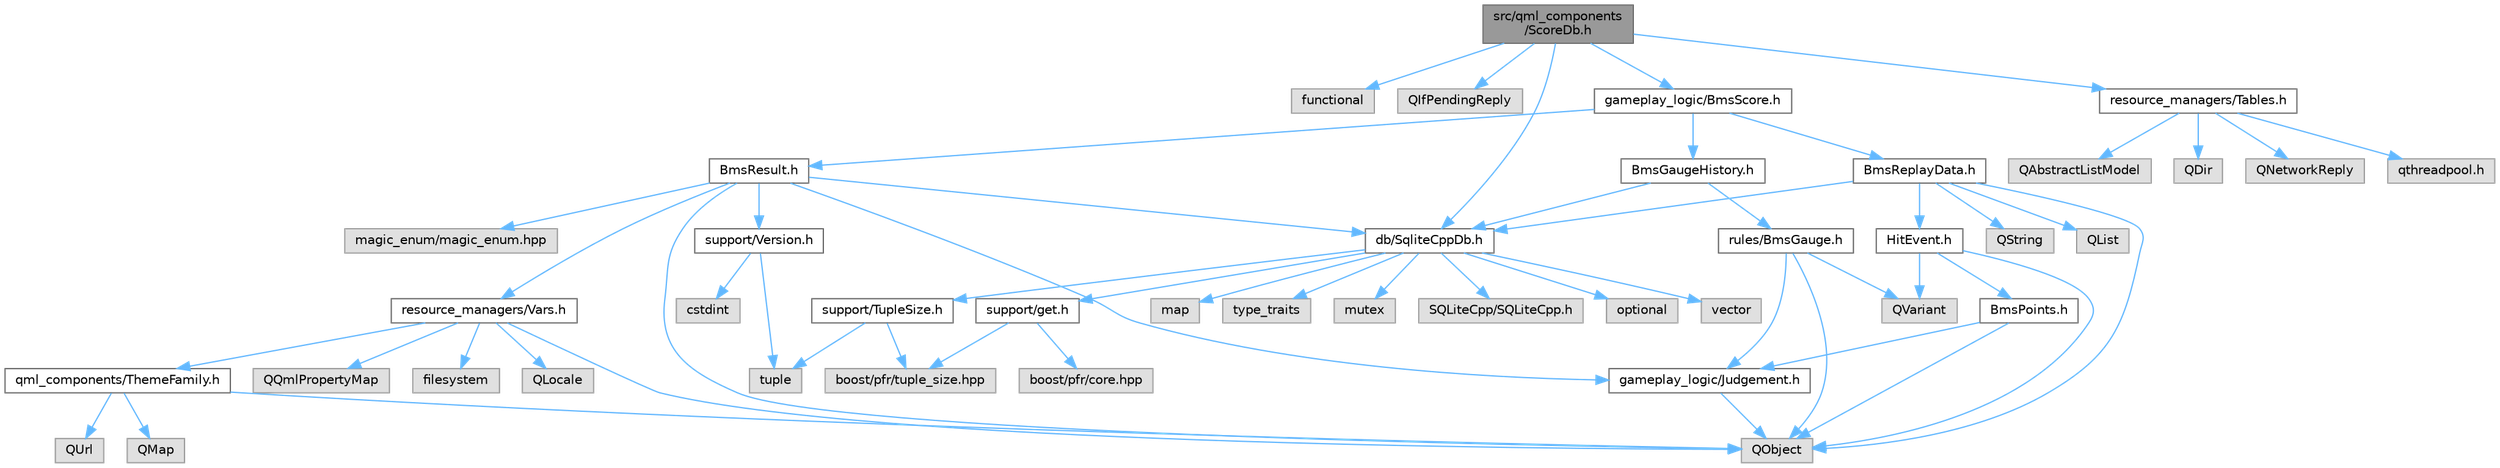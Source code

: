 digraph "src/qml_components/ScoreDb.h"
{
 // LATEX_PDF_SIZE
  bgcolor="transparent";
  edge [fontname=Helvetica,fontsize=10,labelfontname=Helvetica,labelfontsize=10];
  node [fontname=Helvetica,fontsize=10,shape=box,height=0.2,width=0.4];
  Node1 [id="Node000001",label="src/qml_components\l/ScoreDb.h",height=0.2,width=0.4,color="gray40", fillcolor="grey60", style="filled", fontcolor="black",tooltip=" "];
  Node1 -> Node2 [id="edge1_Node000001_Node000002",color="steelblue1",style="solid",tooltip=" "];
  Node2 [id="Node000002",label="functional",height=0.2,width=0.4,color="grey60", fillcolor="#E0E0E0", style="filled",tooltip=" "];
  Node1 -> Node3 [id="edge2_Node000001_Node000003",color="steelblue1",style="solid",tooltip=" "];
  Node3 [id="Node000003",label="QIfPendingReply",height=0.2,width=0.4,color="grey60", fillcolor="#E0E0E0", style="filled",tooltip=" "];
  Node1 -> Node4 [id="edge3_Node000001_Node000004",color="steelblue1",style="solid",tooltip=" "];
  Node4 [id="Node000004",label="db/SqliteCppDb.h",height=0.2,width=0.4,color="grey40", fillcolor="white", style="filled",URL="$SqliteCppDb_8h.html",tooltip=" "];
  Node4 -> Node5 [id="edge4_Node000004_Node000005",color="steelblue1",style="solid",tooltip=" "];
  Node5 [id="Node000005",label="SQLiteCpp/SQLiteCpp.h",height=0.2,width=0.4,color="grey60", fillcolor="#E0E0E0", style="filled",tooltip=" "];
  Node4 -> Node6 [id="edge5_Node000004_Node000006",color="steelblue1",style="solid",tooltip=" "];
  Node6 [id="Node000006",label="optional",height=0.2,width=0.4,color="grey60", fillcolor="#E0E0E0", style="filled",tooltip=" "];
  Node4 -> Node7 [id="edge6_Node000004_Node000007",color="steelblue1",style="solid",tooltip=" "];
  Node7 [id="Node000007",label="vector",height=0.2,width=0.4,color="grey60", fillcolor="#E0E0E0", style="filled",tooltip=" "];
  Node4 -> Node8 [id="edge7_Node000004_Node000008",color="steelblue1",style="solid",tooltip=" "];
  Node8 [id="Node000008",label="map",height=0.2,width=0.4,color="grey60", fillcolor="#E0E0E0", style="filled",tooltip=" "];
  Node4 -> Node9 [id="edge8_Node000004_Node000009",color="steelblue1",style="solid",tooltip=" "];
  Node9 [id="Node000009",label="type_traits",height=0.2,width=0.4,color="grey60", fillcolor="#E0E0E0", style="filled",tooltip=" "];
  Node4 -> Node10 [id="edge9_Node000004_Node000010",color="steelblue1",style="solid",tooltip=" "];
  Node10 [id="Node000010",label="mutex",height=0.2,width=0.4,color="grey60", fillcolor="#E0E0E0", style="filled",tooltip=" "];
  Node4 -> Node11 [id="edge10_Node000004_Node000011",color="steelblue1",style="solid",tooltip=" "];
  Node11 [id="Node000011",label="support/get.h",height=0.2,width=0.4,color="grey40", fillcolor="white", style="filled",URL="$get_8h.html",tooltip=" "];
  Node11 -> Node12 [id="edge11_Node000011_Node000012",color="steelblue1",style="solid",tooltip=" "];
  Node12 [id="Node000012",label="boost/pfr/tuple_size.hpp",height=0.2,width=0.4,color="grey60", fillcolor="#E0E0E0", style="filled",tooltip=" "];
  Node11 -> Node13 [id="edge12_Node000011_Node000013",color="steelblue1",style="solid",tooltip=" "];
  Node13 [id="Node000013",label="boost/pfr/core.hpp",height=0.2,width=0.4,color="grey60", fillcolor="#E0E0E0", style="filled",tooltip=" "];
  Node4 -> Node14 [id="edge13_Node000004_Node000014",color="steelblue1",style="solid",tooltip=" "];
  Node14 [id="Node000014",label="support/TupleSize.h",height=0.2,width=0.4,color="grey40", fillcolor="white", style="filled",URL="$TupleSize_8h.html",tooltip=" "];
  Node14 -> Node12 [id="edge14_Node000014_Node000012",color="steelblue1",style="solid",tooltip=" "];
  Node14 -> Node15 [id="edge15_Node000014_Node000015",color="steelblue1",style="solid",tooltip=" "];
  Node15 [id="Node000015",label="tuple",height=0.2,width=0.4,color="grey60", fillcolor="#E0E0E0", style="filled",tooltip=" "];
  Node1 -> Node16 [id="edge16_Node000001_Node000016",color="steelblue1",style="solid",tooltip=" "];
  Node16 [id="Node000016",label="gameplay_logic/BmsScore.h",height=0.2,width=0.4,color="grey40", fillcolor="white", style="filled",URL="$BmsScore_8h.html",tooltip=" "];
  Node16 -> Node17 [id="edge17_Node000016_Node000017",color="steelblue1",style="solid",tooltip=" "];
  Node17 [id="Node000017",label="BmsGaugeHistory.h",height=0.2,width=0.4,color="grey40", fillcolor="white", style="filled",URL="$BmsGaugeHistory_8h.html",tooltip=" "];
  Node17 -> Node4 [id="edge18_Node000017_Node000004",color="steelblue1",style="solid",tooltip=" "];
  Node17 -> Node18 [id="edge19_Node000017_Node000018",color="steelblue1",style="solid",tooltip=" "];
  Node18 [id="Node000018",label="rules/BmsGauge.h",height=0.2,width=0.4,color="grey40", fillcolor="white", style="filled",URL="$BmsGauge_8h.html",tooltip=" "];
  Node18 -> Node19 [id="edge20_Node000018_Node000019",color="steelblue1",style="solid",tooltip=" "];
  Node19 [id="Node000019",label="gameplay_logic/Judgement.h",height=0.2,width=0.4,color="grey40", fillcolor="white", style="filled",URL="$Judgement_8h.html",tooltip=" "];
  Node19 -> Node20 [id="edge21_Node000019_Node000020",color="steelblue1",style="solid",tooltip=" "];
  Node20 [id="Node000020",label="QObject",height=0.2,width=0.4,color="grey60", fillcolor="#E0E0E0", style="filled",tooltip=" "];
  Node18 -> Node20 [id="edge22_Node000018_Node000020",color="steelblue1",style="solid",tooltip=" "];
  Node18 -> Node21 [id="edge23_Node000018_Node000021",color="steelblue1",style="solid",tooltip=" "];
  Node21 [id="Node000021",label="QVariant",height=0.2,width=0.4,color="grey60", fillcolor="#E0E0E0", style="filled",tooltip=" "];
  Node16 -> Node22 [id="edge24_Node000016_Node000022",color="steelblue1",style="solid",tooltip=" "];
  Node22 [id="Node000022",label="BmsResult.h",height=0.2,width=0.4,color="grey40", fillcolor="white", style="filled",URL="$BmsResult_8h.html",tooltip=" "];
  Node22 -> Node23 [id="edge25_Node000022_Node000023",color="steelblue1",style="solid",tooltip=" "];
  Node23 [id="Node000023",label="magic_enum/magic_enum.hpp",height=0.2,width=0.4,color="grey60", fillcolor="#E0E0E0", style="filled",tooltip=" "];
  Node22 -> Node19 [id="edge26_Node000022_Node000019",color="steelblue1",style="solid",tooltip=" "];
  Node22 -> Node4 [id="edge27_Node000022_Node000004",color="steelblue1",style="solid",tooltip=" "];
  Node22 -> Node24 [id="edge28_Node000022_Node000024",color="steelblue1",style="solid",tooltip=" "];
  Node24 [id="Node000024",label="resource_managers/Vars.h",height=0.2,width=0.4,color="grey40", fillcolor="white", style="filled",URL="$Vars_8h.html",tooltip=" "];
  Node24 -> Node25 [id="edge29_Node000024_Node000025",color="steelblue1",style="solid",tooltip=" "];
  Node25 [id="Node000025",label="qml_components/ThemeFamily.h",height=0.2,width=0.4,color="grey40", fillcolor="white", style="filled",URL="$ThemeFamily_8h.html",tooltip=" "];
  Node25 -> Node20 [id="edge30_Node000025_Node000020",color="steelblue1",style="solid",tooltip=" "];
  Node25 -> Node26 [id="edge31_Node000025_Node000026",color="steelblue1",style="solid",tooltip=" "];
  Node26 [id="Node000026",label="QMap",height=0.2,width=0.4,color="grey60", fillcolor="#E0E0E0", style="filled",tooltip=" "];
  Node25 -> Node27 [id="edge32_Node000025_Node000027",color="steelblue1",style="solid",tooltip=" "];
  Node27 [id="Node000027",label="QUrl",height=0.2,width=0.4,color="grey60", fillcolor="#E0E0E0", style="filled",tooltip=" "];
  Node24 -> Node20 [id="edge33_Node000024_Node000020",color="steelblue1",style="solid",tooltip=" "];
  Node24 -> Node28 [id="edge34_Node000024_Node000028",color="steelblue1",style="solid",tooltip=" "];
  Node28 [id="Node000028",label="QQmlPropertyMap",height=0.2,width=0.4,color="grey60", fillcolor="#E0E0E0", style="filled",tooltip=" "];
  Node24 -> Node29 [id="edge35_Node000024_Node000029",color="steelblue1",style="solid",tooltip=" "];
  Node29 [id="Node000029",label="filesystem",height=0.2,width=0.4,color="grey60", fillcolor="#E0E0E0", style="filled",tooltip=" "];
  Node24 -> Node30 [id="edge36_Node000024_Node000030",color="steelblue1",style="solid",tooltip=" "];
  Node30 [id="Node000030",label="QLocale",height=0.2,width=0.4,color="grey60", fillcolor="#E0E0E0", style="filled",tooltip=" "];
  Node22 -> Node31 [id="edge37_Node000022_Node000031",color="steelblue1",style="solid",tooltip=" "];
  Node31 [id="Node000031",label="support/Version.h",height=0.2,width=0.4,color="grey40", fillcolor="white", style="filled",URL="$Version_8h.html",tooltip=" "];
  Node31 -> Node32 [id="edge38_Node000031_Node000032",color="steelblue1",style="solid",tooltip=" "];
  Node32 [id="Node000032",label="cstdint",height=0.2,width=0.4,color="grey60", fillcolor="#E0E0E0", style="filled",tooltip=" "];
  Node31 -> Node15 [id="edge39_Node000031_Node000015",color="steelblue1",style="solid",tooltip=" "];
  Node22 -> Node20 [id="edge40_Node000022_Node000020",color="steelblue1",style="solid",tooltip=" "];
  Node16 -> Node33 [id="edge41_Node000016_Node000033",color="steelblue1",style="solid",tooltip=" "];
  Node33 [id="Node000033",label="BmsReplayData.h",height=0.2,width=0.4,color="grey40", fillcolor="white", style="filled",URL="$BmsReplayData_8h.html",tooltip=" "];
  Node33 -> Node34 [id="edge42_Node000033_Node000034",color="steelblue1",style="solid",tooltip=" "];
  Node34 [id="Node000034",label="HitEvent.h",height=0.2,width=0.4,color="grey40", fillcolor="white", style="filled",URL="$HitEvent_8h.html",tooltip=" "];
  Node34 -> Node20 [id="edge43_Node000034_Node000020",color="steelblue1",style="solid",tooltip=" "];
  Node34 -> Node21 [id="edge44_Node000034_Node000021",color="steelblue1",style="solid",tooltip=" "];
  Node34 -> Node35 [id="edge45_Node000034_Node000035",color="steelblue1",style="solid",tooltip=" "];
  Node35 [id="Node000035",label="BmsPoints.h",height=0.2,width=0.4,color="grey40", fillcolor="white", style="filled",URL="$BmsPoints_8h.html",tooltip=" "];
  Node35 -> Node20 [id="edge46_Node000035_Node000020",color="steelblue1",style="solid",tooltip=" "];
  Node35 -> Node19 [id="edge47_Node000035_Node000019",color="steelblue1",style="solid",tooltip=" "];
  Node33 -> Node4 [id="edge48_Node000033_Node000004",color="steelblue1",style="solid",tooltip=" "];
  Node33 -> Node36 [id="edge49_Node000033_Node000036",color="steelblue1",style="solid",tooltip=" "];
  Node36 [id="Node000036",label="QList",height=0.2,width=0.4,color="grey60", fillcolor="#E0E0E0", style="filled",tooltip=" "];
  Node33 -> Node20 [id="edge50_Node000033_Node000020",color="steelblue1",style="solid",tooltip=" "];
  Node33 -> Node37 [id="edge51_Node000033_Node000037",color="steelblue1",style="solid",tooltip=" "];
  Node37 [id="Node000037",label="QString",height=0.2,width=0.4,color="grey60", fillcolor="#E0E0E0", style="filled",tooltip=" "];
  Node1 -> Node38 [id="edge52_Node000001_Node000038",color="steelblue1",style="solid",tooltip=" "];
  Node38 [id="Node000038",label="resource_managers/Tables.h",height=0.2,width=0.4,color="grey40", fillcolor="white", style="filled",URL="$Tables_8h.html",tooltip=" "];
  Node38 -> Node39 [id="edge53_Node000038_Node000039",color="steelblue1",style="solid",tooltip=" "];
  Node39 [id="Node000039",label="QAbstractListModel",height=0.2,width=0.4,color="grey60", fillcolor="#E0E0E0", style="filled",tooltip=" "];
  Node38 -> Node40 [id="edge54_Node000038_Node000040",color="steelblue1",style="solid",tooltip=" "];
  Node40 [id="Node000040",label="QDir",height=0.2,width=0.4,color="grey60", fillcolor="#E0E0E0", style="filled",tooltip=" "];
  Node38 -> Node41 [id="edge55_Node000038_Node000041",color="steelblue1",style="solid",tooltip=" "];
  Node41 [id="Node000041",label="QNetworkReply",height=0.2,width=0.4,color="grey60", fillcolor="#E0E0E0", style="filled",tooltip=" "];
  Node38 -> Node42 [id="edge56_Node000038_Node000042",color="steelblue1",style="solid",tooltip=" "];
  Node42 [id="Node000042",label="qthreadpool.h",height=0.2,width=0.4,color="grey60", fillcolor="#E0E0E0", style="filled",tooltip=" "];
}
